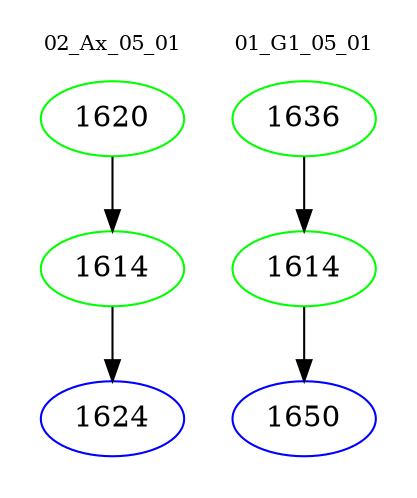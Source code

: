 digraph{
subgraph cluster_0 {
color = white
label = "02_Ax_05_01";
fontsize=10;
T0_1620 [label="1620", color="green"]
T0_1620 -> T0_1614 [color="black"]
T0_1614 [label="1614", color="green"]
T0_1614 -> T0_1624 [color="black"]
T0_1624 [label="1624", color="blue"]
}
subgraph cluster_1 {
color = white
label = "01_G1_05_01";
fontsize=10;
T1_1636 [label="1636", color="green"]
T1_1636 -> T1_1614 [color="black"]
T1_1614 [label="1614", color="green"]
T1_1614 -> T1_1650 [color="black"]
T1_1650 [label="1650", color="blue"]
}
}
